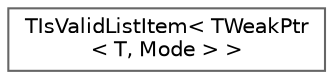 digraph "Graphical Class Hierarchy"
{
 // INTERACTIVE_SVG=YES
 // LATEX_PDF_SIZE
  bgcolor="transparent";
  edge [fontname=Helvetica,fontsize=10,labelfontname=Helvetica,labelfontsize=10];
  node [fontname=Helvetica,fontsize=10,shape=box,height=0.2,width=0.4];
  rankdir="LR";
  Node0 [id="Node000000",label="TIsValidListItem\< TWeakPtr\l\< T, Mode \> \>",height=0.2,width=0.4,color="grey40", fillcolor="white", style="filled",URL="$d5/d4d/structTIsValidListItem_3_01TWeakPtr_3_01T_00_01Mode_01_4_01_4.html",tooltip=" "];
}
